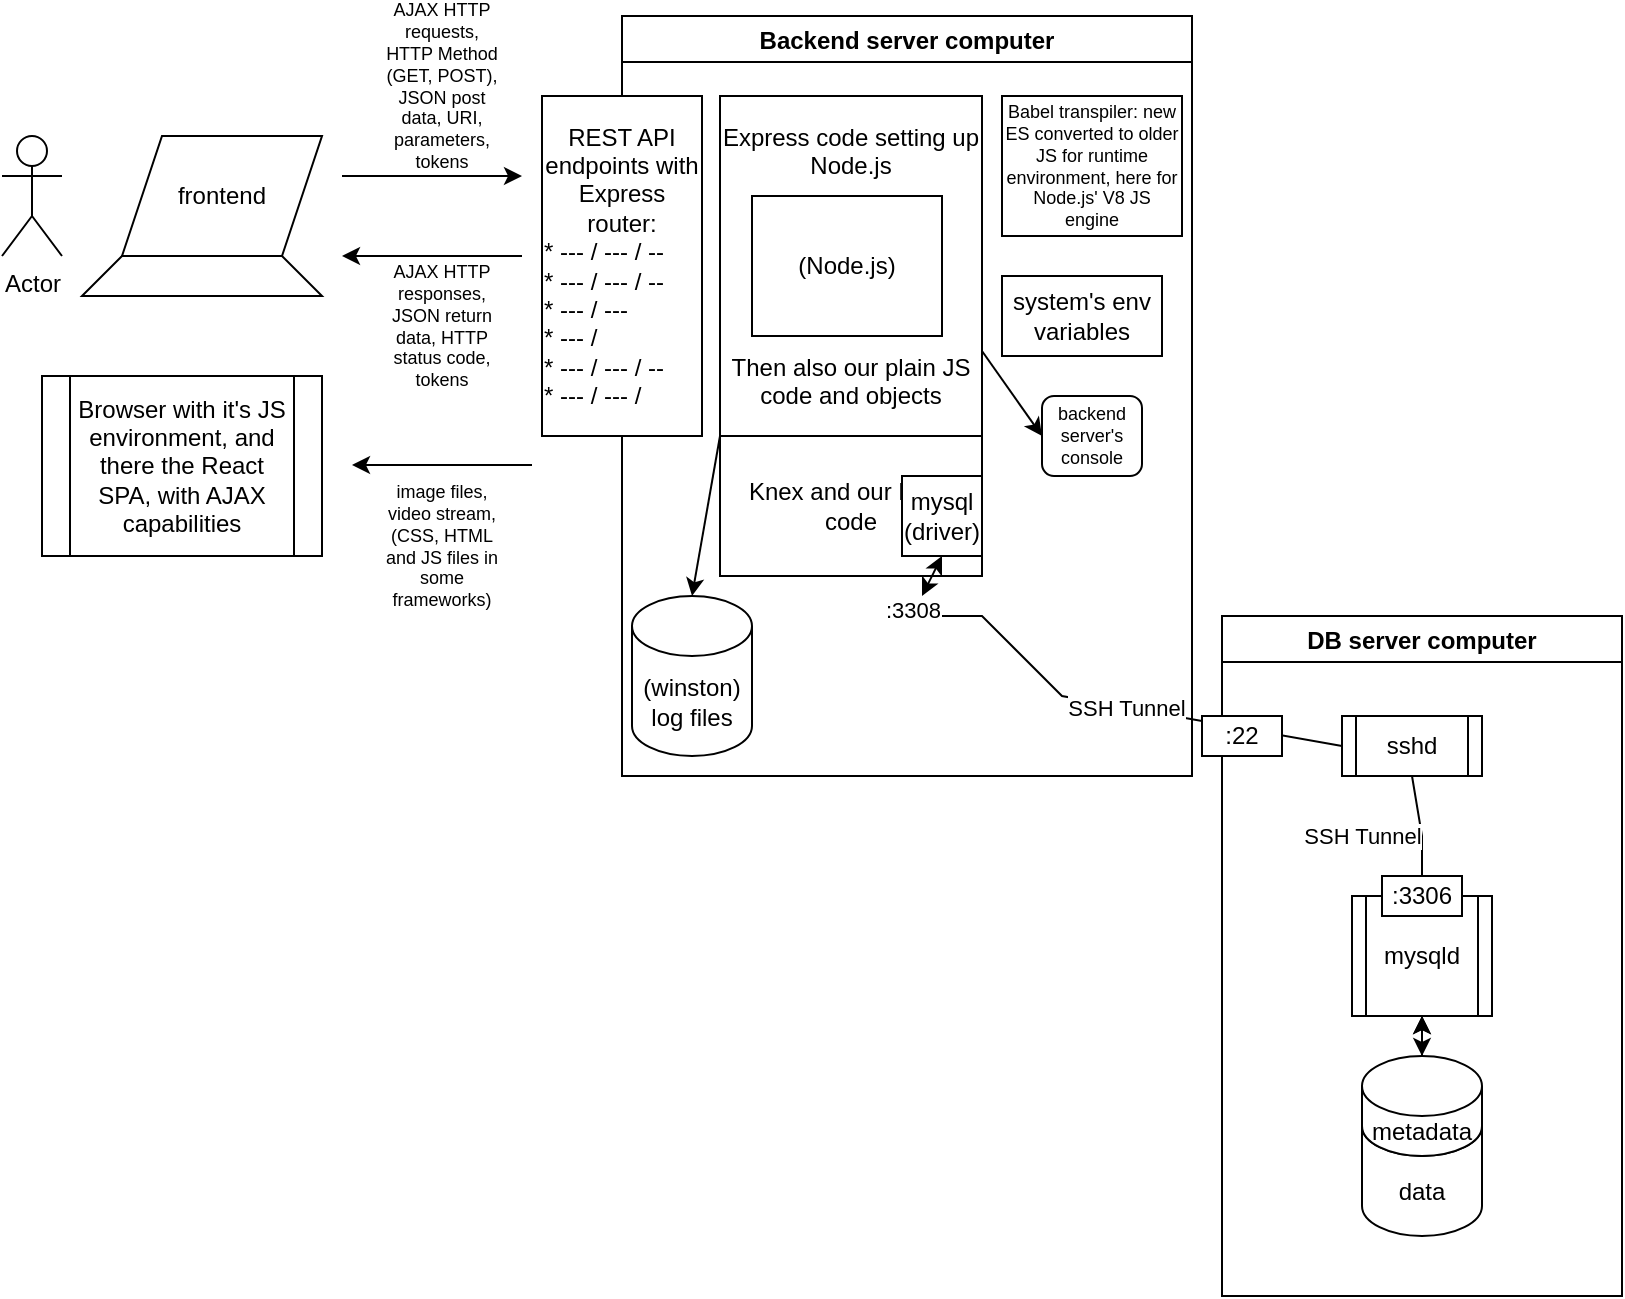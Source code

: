 <mxfile version="20.8.16" type="device"><diagram id="h55tdj7QSrnUSHJwO-mU" name="Page-1"><mxGraphModel dx="2074" dy="1182" grid="1" gridSize="10" guides="1" tooltips="1" connect="1" arrows="1" fold="1" page="1" pageScale="1" pageWidth="850" pageHeight="1100" math="0" shadow="0"><root><mxCell id="0"/><mxCell id="1" parent="0"/><mxCell id="TLyrYJzbf9Jdq_ymWs2M-2" value="Actor" style="shape=umlActor;verticalLabelPosition=bottom;verticalAlign=top;html=1;outlineConnect=0;" parent="1" vertex="1"><mxGeometry x="30" y="100" width="30" height="60" as="geometry"/></mxCell><mxCell id="TLyrYJzbf9Jdq_ymWs2M-6" value="" style="shape=trapezoid;perimeter=trapezoidPerimeter;whiteSpace=wrap;html=1;fixedSize=1;" parent="1" vertex="1"><mxGeometry x="70" y="160" width="120" height="20" as="geometry"/></mxCell><mxCell id="TLyrYJzbf9Jdq_ymWs2M-7" value="frontend" style="shape=parallelogram;perimeter=parallelogramPerimeter;whiteSpace=wrap;html=1;fixedSize=1;" parent="1" vertex="1"><mxGeometry x="90" y="100" width="100" height="60" as="geometry"/></mxCell><mxCell id="TLyrYJzbf9Jdq_ymWs2M-8" value="Browser with it's JS environment, and there the React SPA, with AJAX capabilities" style="shape=process;whiteSpace=wrap;html=1;backgroundOutline=1;" parent="1" vertex="1"><mxGeometry x="50" y="220" width="140" height="90" as="geometry"/></mxCell><mxCell id="TLyrYJzbf9Jdq_ymWs2M-11" value="SSH Tunnel" style="endArrow=none;html=1;rounded=0;endFill=0;entryX=0;entryY=0.5;entryDx=0;entryDy=0;" parent="1" target="TLyrYJzbf9Jdq_ymWs2M-22" edge="1"><mxGeometry relative="1" as="geometry"><mxPoint x="500" y="340" as="sourcePoint"/><mxPoint x="690" y="330" as="targetPoint"/><Array as="points"><mxPoint x="520" y="340"/><mxPoint x="560" y="380"/></Array></mxGeometry></mxCell><mxCell id="TLyrYJzbf9Jdq_ymWs2M-13" value=":3308" style="edgeLabel;resizable=0;html=1;align=left;verticalAlign=bottom;" parent="TLyrYJzbf9Jdq_ymWs2M-11" connectable="0" vertex="1"><mxGeometry x="-1" relative="1" as="geometry"><mxPoint x="-30" y="5" as="offset"/></mxGeometry></mxCell><mxCell id="TLyrYJzbf9Jdq_ymWs2M-9" value="DB server computer" style="swimlane;" parent="1" vertex="1"><mxGeometry x="640" y="340" width="200" height="340" as="geometry"/></mxCell><mxCell id="TLyrYJzbf9Jdq_ymWs2M-20" value="" style="edgeStyle=orthogonalEdgeStyle;rounded=0;orthogonalLoop=1;jettySize=auto;html=1;startArrow=classic;startFill=1;" parent="TLyrYJzbf9Jdq_ymWs2M-9" source="TLyrYJzbf9Jdq_ymWs2M-1" target="TLyrYJzbf9Jdq_ymWs2M-16" edge="1"><mxGeometry relative="1" as="geometry"/></mxCell><mxCell id="TLyrYJzbf9Jdq_ymWs2M-1" value="data" style="shape=cylinder3;whiteSpace=wrap;html=1;boundedLbl=1;backgroundOutline=1;size=15;" parent="TLyrYJzbf9Jdq_ymWs2M-9" vertex="1"><mxGeometry x="70" y="240" width="60" height="70" as="geometry"/></mxCell><mxCell id="TLyrYJzbf9Jdq_ymWs2M-16" value="mysqld" style="shape=process;whiteSpace=wrap;html=1;backgroundOutline=1;" parent="TLyrYJzbf9Jdq_ymWs2M-9" vertex="1"><mxGeometry x="65" y="140" width="70" height="60" as="geometry"/></mxCell><mxCell id="TLyrYJzbf9Jdq_ymWs2M-17" value="metadata" style="shape=cylinder3;whiteSpace=wrap;html=1;boundedLbl=1;backgroundOutline=1;size=15;" parent="TLyrYJzbf9Jdq_ymWs2M-9" vertex="1"><mxGeometry x="70" y="220" width="60" height="50" as="geometry"/></mxCell><mxCell id="TLyrYJzbf9Jdq_ymWs2M-19" style="edgeStyle=orthogonalEdgeStyle;rounded=0;orthogonalLoop=1;jettySize=auto;html=1;entryX=0.5;entryY=1;entryDx=0;entryDy=0;startArrow=classic;startFill=1;" parent="TLyrYJzbf9Jdq_ymWs2M-9" source="TLyrYJzbf9Jdq_ymWs2M-17" target="TLyrYJzbf9Jdq_ymWs2M-16" edge="1"><mxGeometry relative="1" as="geometry"/></mxCell><mxCell id="TLyrYJzbf9Jdq_ymWs2M-22" value="sshd" style="shape=process;whiteSpace=wrap;html=1;backgroundOutline=1;" parent="TLyrYJzbf9Jdq_ymWs2M-9" vertex="1"><mxGeometry x="60" y="50" width="70" height="30" as="geometry"/></mxCell><mxCell id="TLyrYJzbf9Jdq_ymWs2M-24" value=":3306" style="rounded=0;whiteSpace=wrap;html=1;" parent="TLyrYJzbf9Jdq_ymWs2M-9" vertex="1"><mxGeometry x="80" y="130" width="40" height="20" as="geometry"/></mxCell><mxCell id="TLyrYJzbf9Jdq_ymWs2M-15" value=":22" style="rounded=0;whiteSpace=wrap;html=1;fillColor=#FFFFFF;" parent="TLyrYJzbf9Jdq_ymWs2M-9" vertex="1"><mxGeometry x="-10" y="50" width="40" height="20" as="geometry"/></mxCell><mxCell id="TLyrYJzbf9Jdq_ymWs2M-43" value="SSH Tunnel" style="endArrow=none;html=1;rounded=0;endFill=0;entryX=0.5;entryY=1;entryDx=0;entryDy=0;exitX=0.5;exitY=0;exitDx=0;exitDy=0;" parent="TLyrYJzbf9Jdq_ymWs2M-9" source="TLyrYJzbf9Jdq_ymWs2M-24" target="TLyrYJzbf9Jdq_ymWs2M-22" edge="1"><mxGeometry x="-0.011" y="30" relative="1" as="geometry"><mxPoint x="50" y="120" as="sourcePoint"/><mxPoint x="70" y="75" as="targetPoint"/><Array as="points"><mxPoint x="100" y="110"/></Array><mxPoint as="offset"/></mxGeometry></mxCell><mxCell id="TLyrYJzbf9Jdq_ymWs2M-10" value="Backend server computer" style="swimlane;" parent="1" vertex="1"><mxGeometry x="340" y="40" width="285" height="380" as="geometry"/></mxCell><mxCell id="TLyrYJzbf9Jdq_ymWs2M-38" value="Knex and our Knex code" style="rounded=0;whiteSpace=wrap;html=1;" parent="TLyrYJzbf9Jdq_ymWs2M-10" vertex="1"><mxGeometry x="49" y="210" width="131" height="70" as="geometry"/></mxCell><mxCell id="TLyrYJzbf9Jdq_ymWs2M-48" style="rounded=0;orthogonalLoop=1;jettySize=auto;html=1;exitX=0.5;exitY=0;exitDx=0;exitDy=0;exitPerimeter=0;fontSize=9;startArrow=classic;startFill=1;endArrow=none;endFill=0;entryX=0;entryY=1;entryDx=0;entryDy=0;" parent="TLyrYJzbf9Jdq_ymWs2M-10" source="TLyrYJzbf9Jdq_ymWs2M-21" target="TLyrYJzbf9Jdq_ymWs2M-30" edge="1"><mxGeometry relative="1" as="geometry"/></mxCell><mxCell id="TLyrYJzbf9Jdq_ymWs2M-21" value="(winston) log files" style="shape=cylinder3;whiteSpace=wrap;html=1;boundedLbl=1;backgroundOutline=1;size=15;" parent="TLyrYJzbf9Jdq_ymWs2M-10" vertex="1"><mxGeometry x="5" y="290" width="60" height="80" as="geometry"/></mxCell><mxCell id="TLyrYJzbf9Jdq_ymWs2M-29" value="&lt;div&gt;REST API endpoints with Express router:&lt;/div&gt;&lt;div align=&quot;left&quot;&gt;* --- / --- / --&lt;/div&gt;&lt;div align=&quot;left&quot;&gt;* --- / --- / --&lt;/div&gt;&lt;div align=&quot;left&quot;&gt;* --- / --- &lt;br&gt;&lt;/div&gt;&lt;div align=&quot;left&quot;&gt;* --- / &lt;br&gt;&lt;/div&gt;&lt;div align=&quot;left&quot;&gt;* --- / --- / --&lt;/div&gt;&lt;div align=&quot;left&quot;&gt;* --- / --- / &lt;br&gt;&lt;/div&gt;" style="rounded=0;whiteSpace=wrap;html=1;" parent="TLyrYJzbf9Jdq_ymWs2M-10" vertex="1"><mxGeometry x="-40" y="40" width="80" height="170" as="geometry"/></mxCell><mxCell id="TLyrYJzbf9Jdq_ymWs2M-30" value="Express code setting up Node.js&lt;br&gt;&lt;br&gt;&lt;br&gt;&lt;br&gt;&lt;div&gt;&lt;br&gt;&lt;/div&gt;&lt;div&gt;&lt;br&gt;&lt;/div&gt;&lt;div&gt;&lt;br&gt;&lt;/div&gt;Then also our plain JS code and objects" style="rounded=0;whiteSpace=wrap;html=1;" parent="TLyrYJzbf9Jdq_ymWs2M-10" vertex="1"><mxGeometry x="49" y="40" width="131" height="170" as="geometry"/></mxCell><mxCell id="TLyrYJzbf9Jdq_ymWs2M-31" value="(Node.js)" style="rounded=0;whiteSpace=wrap;html=1;" parent="TLyrYJzbf9Jdq_ymWs2M-10" vertex="1"><mxGeometry x="65" y="90" width="95" height="70" as="geometry"/></mxCell><mxCell id="TLyrYJzbf9Jdq_ymWs2M-35" style="edgeStyle=orthogonalEdgeStyle;rounded=0;orthogonalLoop=1;jettySize=auto;html=1;exitX=0.5;exitY=1;exitDx=0;exitDy=0;startArrow=classic;startFill=1;" parent="TLyrYJzbf9Jdq_ymWs2M-10" source="TLyrYJzbf9Jdq_ymWs2M-31" target="TLyrYJzbf9Jdq_ymWs2M-31" edge="1"><mxGeometry relative="1" as="geometry"/></mxCell><mxCell id="TLyrYJzbf9Jdq_ymWs2M-36" value="&lt;div align=&quot;center&quot;&gt;system's env variables&lt;/div&gt;" style="rounded=0;whiteSpace=wrap;html=1;align=center;" parent="TLyrYJzbf9Jdq_ymWs2M-10" vertex="1"><mxGeometry x="190" y="130" width="80" height="40" as="geometry"/></mxCell><mxCell id="TLyrYJzbf9Jdq_ymWs2M-37" value="mysql (driver)" style="rounded=0;whiteSpace=wrap;html=1;" parent="TLyrYJzbf9Jdq_ymWs2M-10" vertex="1"><mxGeometry x="140" y="230" width="40" height="40" as="geometry"/></mxCell><mxCell id="TLyrYJzbf9Jdq_ymWs2M-45" value="Babel transpiler: new ES converted to older JS for runtime environment, here for Node.js' V8 JS engine" style="rounded=0;whiteSpace=wrap;html=1;fontSize=9;" parent="TLyrYJzbf9Jdq_ymWs2M-10" vertex="1"><mxGeometry x="190" y="40" width="90" height="70" as="geometry"/></mxCell><mxCell id="TLyrYJzbf9Jdq_ymWs2M-49" value="&lt;div align=&quot;center&quot;&gt;backend server's console&lt;/div&gt;" style="rounded=1;whiteSpace=wrap;html=1;fontSize=9;fillColor=#FFFFFF;align=center;" parent="TLyrYJzbf9Jdq_ymWs2M-10" vertex="1"><mxGeometry x="210" y="190" width="50" height="40" as="geometry"/></mxCell><mxCell id="TLyrYJzbf9Jdq_ymWs2M-47" value="" style="endArrow=classic;startArrow=none;html=1;rounded=0;fontSize=9;startFill=0;exitX=1;exitY=0.75;exitDx=0;exitDy=0;entryX=0;entryY=0.5;entryDx=0;entryDy=0;" parent="TLyrYJzbf9Jdq_ymWs2M-10" source="TLyrYJzbf9Jdq_ymWs2M-30" target="TLyrYJzbf9Jdq_ymWs2M-49" edge="1"><mxGeometry width="50" height="50" relative="1" as="geometry"><mxPoint x="30" y="390" as="sourcePoint"/><mxPoint x="80" y="340" as="targetPoint"/></mxGeometry></mxCell><mxCell id="TLyrYJzbf9Jdq_ymWs2M-42" style="rounded=0;orthogonalLoop=1;jettySize=auto;html=1;entryX=0.5;entryY=1;entryDx=0;entryDy=0;startArrow=classic;startFill=1;" parent="1" target="TLyrYJzbf9Jdq_ymWs2M-37" edge="1"><mxGeometry relative="1" as="geometry"><mxPoint x="490" y="330" as="sourcePoint"/><mxPoint x="730" y="480" as="targetPoint"/></mxGeometry></mxCell><mxCell id="TLyrYJzbf9Jdq_ymWs2M-55" value="" style="endArrow=classic;html=1;rounded=0;fontSize=9;" parent="1" edge="1"><mxGeometry width="50" height="50" relative="1" as="geometry"><mxPoint x="200" y="120" as="sourcePoint"/><mxPoint x="290" y="120" as="targetPoint"/></mxGeometry></mxCell><mxCell id="TLyrYJzbf9Jdq_ymWs2M-56" value="AJAX HTTP requests, HTTP Method (GET, POST), JSON post data, URI, parameters, tokens" style="text;html=1;strokeColor=none;fillColor=none;align=center;verticalAlign=middle;whiteSpace=wrap;rounded=0;fontSize=9;" parent="1" vertex="1"><mxGeometry x="220" y="60" width="60" height="30" as="geometry"/></mxCell><mxCell id="TLyrYJzbf9Jdq_ymWs2M-57" value="" style="endArrow=classic;html=1;rounded=0;fontSize=9;" parent="1" edge="1"><mxGeometry width="50" height="50" relative="1" as="geometry"><mxPoint x="290" y="160" as="sourcePoint"/><mxPoint x="200" y="160" as="targetPoint"/></mxGeometry></mxCell><mxCell id="TLyrYJzbf9Jdq_ymWs2M-58" value="AJAX HTTP responses, JSON return data, HTTP status code, tokens" style="text;html=1;strokeColor=none;fillColor=none;align=center;verticalAlign=middle;whiteSpace=wrap;rounded=0;fontSize=9;" parent="1" vertex="1"><mxGeometry x="220" y="180" width="60" height="30" as="geometry"/></mxCell><mxCell id="TLyrYJzbf9Jdq_ymWs2M-60" value="" style="endArrow=classic;html=1;rounded=0;fontSize=9;" parent="1" edge="1"><mxGeometry width="50" height="50" relative="1" as="geometry"><mxPoint x="295" y="264.5" as="sourcePoint"/><mxPoint x="205" y="264.5" as="targetPoint"/></mxGeometry></mxCell><mxCell id="TLyrYJzbf9Jdq_ymWs2M-61" value="image files, video stream, (CSS, HTML and JS files in some frameworks)" style="text;html=1;strokeColor=none;fillColor=none;align=center;verticalAlign=middle;whiteSpace=wrap;rounded=0;fontSize=9;" parent="1" vertex="1"><mxGeometry x="220" y="290" width="60" height="30" as="geometry"/></mxCell></root></mxGraphModel></diagram></mxfile>